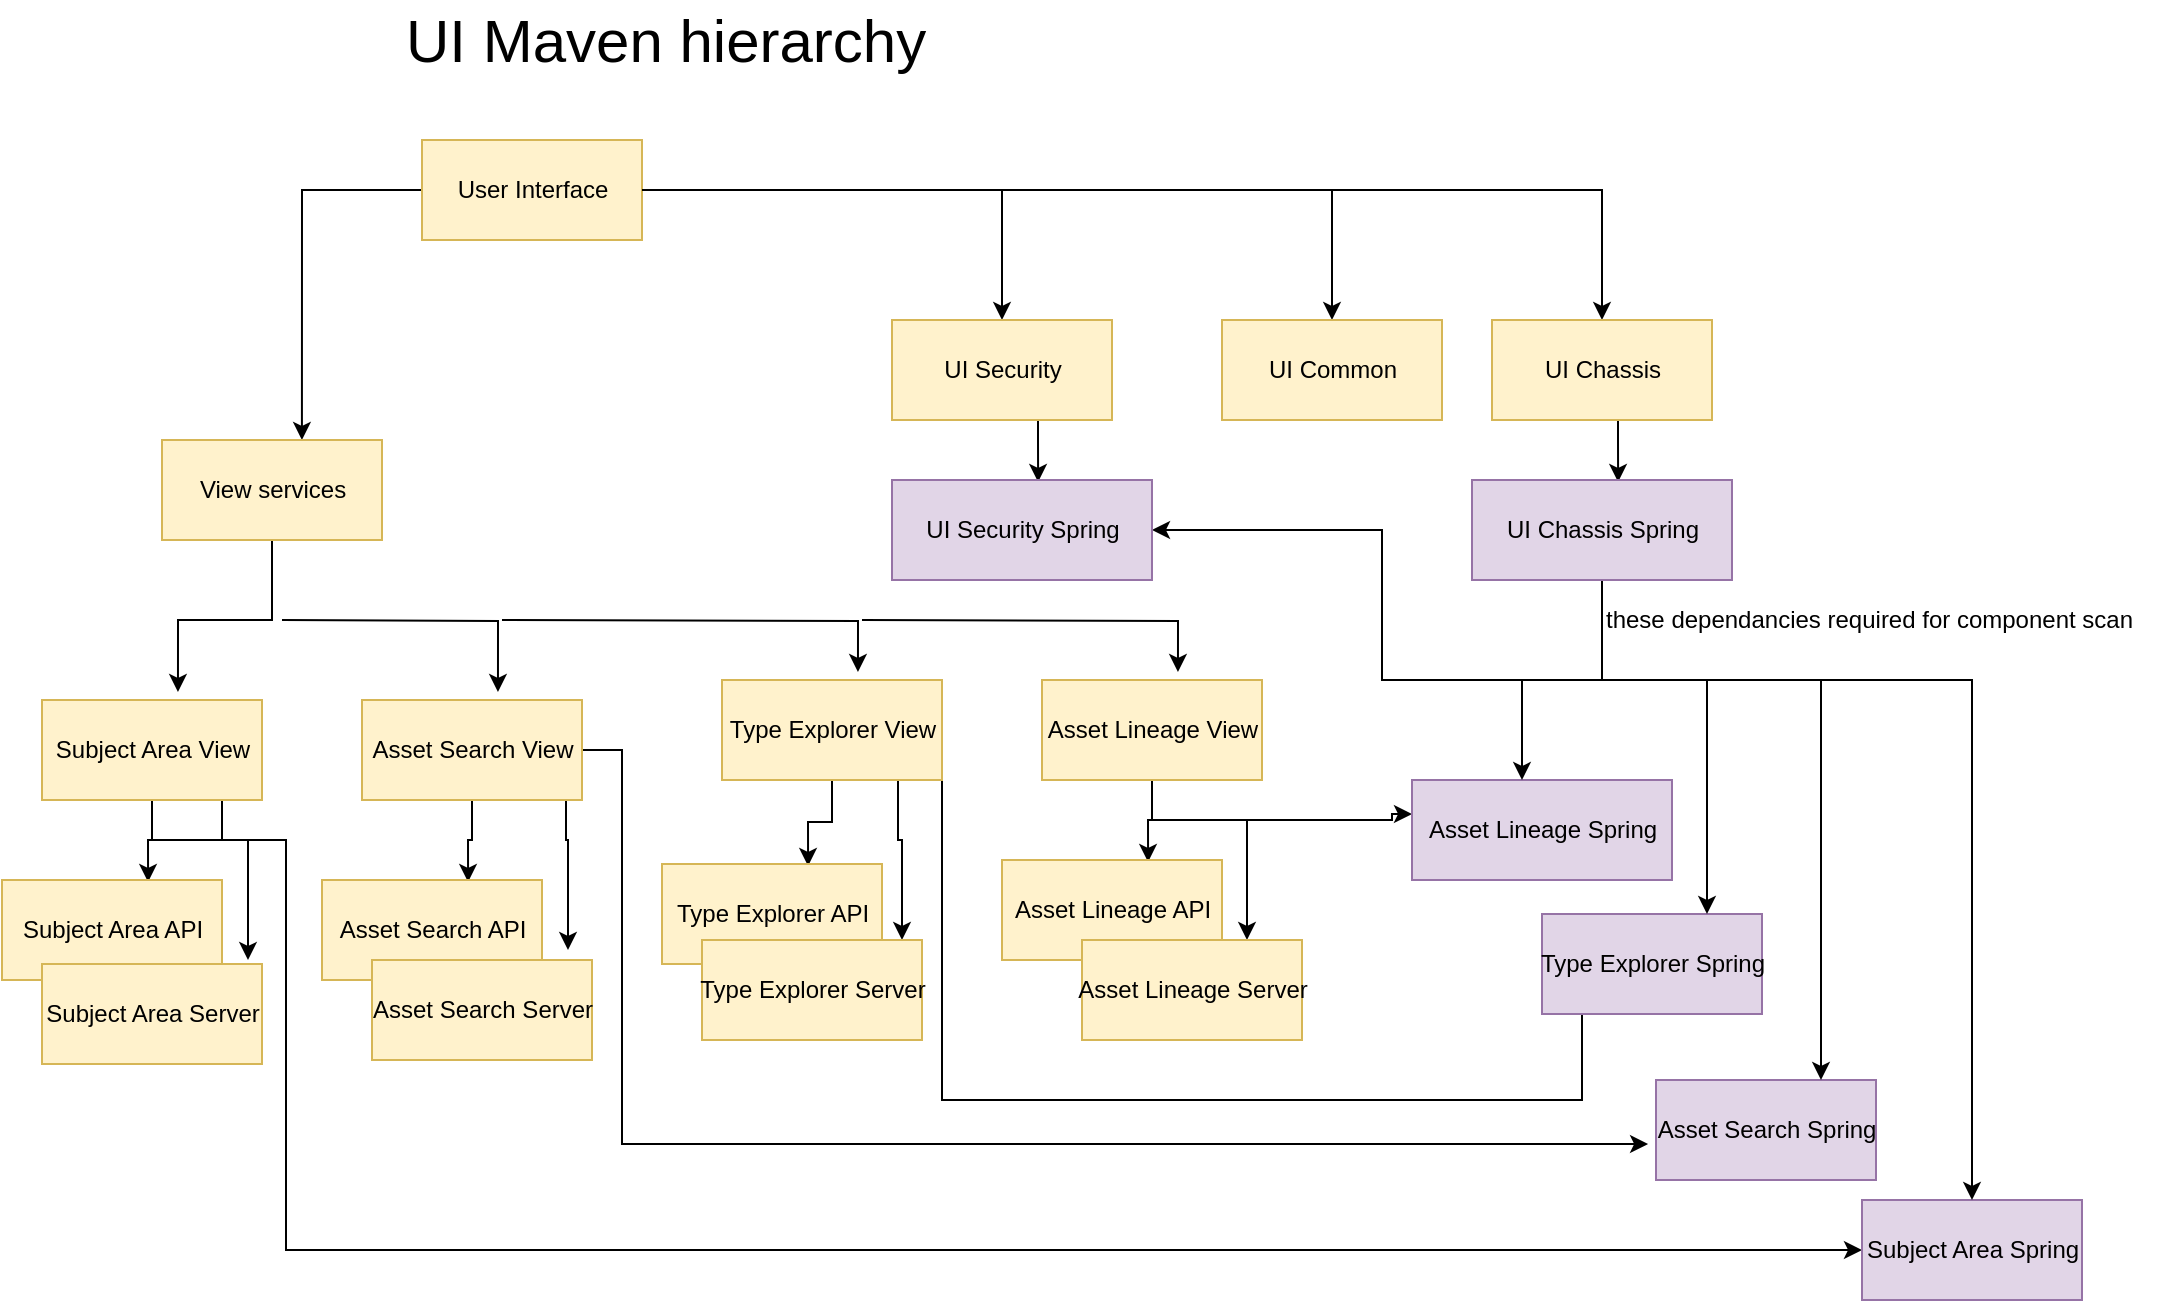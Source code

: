 <mxfile version="12.4.1" type="device" pages="1"><diagram id="cCdJN0Vi08XbOMJH0wpr" name="UI Maven structure"><mxGraphModel dx="1177" dy="667" grid="1" gridSize="10" guides="1" tooltips="1" connect="1" arrows="1" fold="1" page="1" pageScale="1" pageWidth="827" pageHeight="1169" math="0" shadow="0"><root><mxCell id="0"/><mxCell id="1" parent="0"/><mxCell id="w2pd-bVvQ0hf25FuA01k-11" style="edgeStyle=orthogonalEdgeStyle;rounded=0;orthogonalLoop=1;jettySize=auto;html=1;entryX=0.636;entryY=0;entryDx=0;entryDy=0;entryPerimeter=0;" parent="1" source="w2pd-bVvQ0hf25FuA01k-1" target="w2pd-bVvQ0hf25FuA01k-2" edge="1"><mxGeometry relative="1" as="geometry"/></mxCell><mxCell id="w2pd-bVvQ0hf25FuA01k-42" style="edgeStyle=orthogonalEdgeStyle;rounded=0;orthogonalLoop=1;jettySize=auto;html=1;entryX=0.5;entryY=0;entryDx=0;entryDy=0;" parent="1" source="w2pd-bVvQ0hf25FuA01k-1" target="w2pd-bVvQ0hf25FuA01k-40" edge="1"><mxGeometry relative="1" as="geometry"/></mxCell><mxCell id="w2pd-bVvQ0hf25FuA01k-49" style="edgeStyle=orthogonalEdgeStyle;rounded=0;orthogonalLoop=1;jettySize=auto;html=1;" parent="1" source="w2pd-bVvQ0hf25FuA01k-1" target="w2pd-bVvQ0hf25FuA01k-48" edge="1"><mxGeometry relative="1" as="geometry"/></mxCell><mxCell id="w2pd-bVvQ0hf25FuA01k-1" value="User Interface" style="html=1;fillColor=#fff2cc;strokeColor=#d6b656;" parent="1" vertex="1"><mxGeometry x="210" y="80" width="110" height="50" as="geometry"/></mxCell><mxCell id="w2pd-bVvQ0hf25FuA01k-10" style="edgeStyle=orthogonalEdgeStyle;rounded=0;orthogonalLoop=1;jettySize=auto;html=1;entryX=0.618;entryY=-0.08;entryDx=0;entryDy=0;entryPerimeter=0;" parent="1" source="w2pd-bVvQ0hf25FuA01k-2" target="w2pd-bVvQ0hf25FuA01k-3" edge="1"><mxGeometry relative="1" as="geometry"/></mxCell><mxCell id="w2pd-bVvQ0hf25FuA01k-2" value="View services" style="html=1;fillColor=#fff2cc;strokeColor=#d6b656;" parent="1" vertex="1"><mxGeometry x="80" y="230" width="110" height="50" as="geometry"/></mxCell><mxCell id="w2pd-bVvQ0hf25FuA01k-12" style="edgeStyle=orthogonalEdgeStyle;rounded=0;orthogonalLoop=1;jettySize=auto;html=1;entryX=0.664;entryY=0.02;entryDx=0;entryDy=0;entryPerimeter=0;" parent="1" source="w2pd-bVvQ0hf25FuA01k-3" target="w2pd-bVvQ0hf25FuA01k-5" edge="1"><mxGeometry relative="1" as="geometry"/></mxCell><mxCell id="w2pd-bVvQ0hf25FuA01k-13" style="edgeStyle=orthogonalEdgeStyle;rounded=0;orthogonalLoop=1;jettySize=auto;html=1;" parent="1" source="w2pd-bVvQ0hf25FuA01k-3" edge="1"><mxGeometry relative="1" as="geometry"><mxPoint x="123" y="490" as="targetPoint"/><Array as="points"><mxPoint x="110" y="430"/><mxPoint x="123" y="430"/></Array></mxGeometry></mxCell><mxCell id="w2pd-bVvQ0hf25FuA01k-14" style="edgeStyle=orthogonalEdgeStyle;rounded=0;orthogonalLoop=1;jettySize=auto;html=1;entryX=0;entryY=0.5;entryDx=0;entryDy=0;" parent="1" source="w2pd-bVvQ0hf25FuA01k-3" target="w2pd-bVvQ0hf25FuA01k-7" edge="1"><mxGeometry relative="1" as="geometry"><mxPoint x="142" y="520" as="targetPoint"/><Array as="points"><mxPoint x="75" y="430"/><mxPoint x="142" y="430"/><mxPoint x="142" y="635"/></Array></mxGeometry></mxCell><mxCell id="w2pd-bVvQ0hf25FuA01k-3" value="Subject Area View" style="html=1;fillColor=#fff2cc;strokeColor=#d6b656;" parent="1" vertex="1"><mxGeometry x="20" y="360" width="110" height="50" as="geometry"/></mxCell><mxCell id="w2pd-bVvQ0hf25FuA01k-5" value="Subject Area API" style="html=1;fillColor=#fff2cc;strokeColor=#d6b656;" parent="1" vertex="1"><mxGeometry y="450" width="110" height="50" as="geometry"/></mxCell><mxCell id="w2pd-bVvQ0hf25FuA01k-6" value="Subject Area Server" style="html=1;fillColor=#fff2cc;strokeColor=#d6b656;" parent="1" vertex="1"><mxGeometry x="20" y="492" width="110" height="50" as="geometry"/></mxCell><mxCell id="w2pd-bVvQ0hf25FuA01k-7" value="Subject Area Spring" style="html=1;fillColor=#e1d5e7;strokeColor=#9673a6;" parent="1" vertex="1"><mxGeometry x="930" y="610" width="110" height="50" as="geometry"/></mxCell><mxCell id="w2pd-bVvQ0hf25FuA01k-16" style="edgeStyle=orthogonalEdgeStyle;rounded=0;orthogonalLoop=1;jettySize=auto;html=1;entryX=0.618;entryY=-0.08;entryDx=0;entryDy=0;entryPerimeter=0;" parent="1" target="w2pd-bVvQ0hf25FuA01k-20" edge="1"><mxGeometry relative="1" as="geometry"><mxPoint x="140" y="320" as="sourcePoint"/></mxGeometry></mxCell><mxCell id="w2pd-bVvQ0hf25FuA01k-17" style="edgeStyle=orthogonalEdgeStyle;rounded=0;orthogonalLoop=1;jettySize=auto;html=1;entryX=0.664;entryY=0.02;entryDx=0;entryDy=0;entryPerimeter=0;" parent="1" source="w2pd-bVvQ0hf25FuA01k-20" target="w2pd-bVvQ0hf25FuA01k-21" edge="1"><mxGeometry relative="1" as="geometry"/></mxCell><mxCell id="w2pd-bVvQ0hf25FuA01k-18" style="edgeStyle=orthogonalEdgeStyle;rounded=0;orthogonalLoop=1;jettySize=auto;html=1;entryX=0.882;entryY=-0.1;entryDx=0;entryDy=0;entryPerimeter=0;" parent="1" source="w2pd-bVvQ0hf25FuA01k-20" target="w2pd-bVvQ0hf25FuA01k-22" edge="1"><mxGeometry relative="1" as="geometry"><Array as="points"><mxPoint x="282" y="430"/><mxPoint x="283" y="430"/></Array><mxPoint x="283" y="480" as="targetPoint"/></mxGeometry></mxCell><mxCell id="w2pd-bVvQ0hf25FuA01k-52" style="edgeStyle=orthogonalEdgeStyle;rounded=0;orthogonalLoop=1;jettySize=auto;html=1;entryX=-0.036;entryY=0.64;entryDx=0;entryDy=0;entryPerimeter=0;" parent="1" source="w2pd-bVvQ0hf25FuA01k-20" target="w2pd-bVvQ0hf25FuA01k-23" edge="1"><mxGeometry relative="1" as="geometry"><Array as="points"><mxPoint x="310" y="385"/><mxPoint x="310" y="582"/></Array></mxGeometry></mxCell><mxCell id="w2pd-bVvQ0hf25FuA01k-20" value="Asset Search View" style="html=1;fillColor=#fff2cc;strokeColor=#d6b656;" parent="1" vertex="1"><mxGeometry x="180" y="360" width="110" height="50" as="geometry"/></mxCell><mxCell id="w2pd-bVvQ0hf25FuA01k-21" value="Asset Search API" style="html=1;fillColor=#fff2cc;strokeColor=#d6b656;" parent="1" vertex="1"><mxGeometry x="160" y="450" width="110" height="50" as="geometry"/></mxCell><mxCell id="w2pd-bVvQ0hf25FuA01k-22" value="Asset Search Server" style="html=1;fillColor=#fff2cc;strokeColor=#d6b656;" parent="1" vertex="1"><mxGeometry x="185" y="490" width="110" height="50" as="geometry"/></mxCell><mxCell id="w2pd-bVvQ0hf25FuA01k-23" value="Asset Search Spring" style="html=1;fillColor=#e1d5e7;strokeColor=#9673a6;" parent="1" vertex="1"><mxGeometry x="827" y="550" width="110" height="50" as="geometry"/></mxCell><mxCell id="w2pd-bVvQ0hf25FuA01k-24" style="edgeStyle=orthogonalEdgeStyle;rounded=0;orthogonalLoop=1;jettySize=auto;html=1;entryX=0.618;entryY=-0.08;entryDx=0;entryDy=0;entryPerimeter=0;" parent="1" target="w2pd-bVvQ0hf25FuA01k-28" edge="1"><mxGeometry relative="1" as="geometry"><mxPoint x="250" y="320" as="sourcePoint"/></mxGeometry></mxCell><mxCell id="w2pd-bVvQ0hf25FuA01k-25" style="edgeStyle=orthogonalEdgeStyle;rounded=0;orthogonalLoop=1;jettySize=auto;html=1;entryX=0.664;entryY=0.02;entryDx=0;entryDy=0;entryPerimeter=0;" parent="1" source="w2pd-bVvQ0hf25FuA01k-28" target="w2pd-bVvQ0hf25FuA01k-29" edge="1"><mxGeometry relative="1" as="geometry"><Array as="points"><mxPoint x="415" y="421"/><mxPoint x="403" y="421"/></Array></mxGeometry></mxCell><mxCell id="w2pd-bVvQ0hf25FuA01k-26" style="edgeStyle=orthogonalEdgeStyle;rounded=0;orthogonalLoop=1;jettySize=auto;html=1;" parent="1" source="w2pd-bVvQ0hf25FuA01k-28" target="w2pd-bVvQ0hf25FuA01k-30" edge="1"><mxGeometry relative="1" as="geometry"><Array as="points"><mxPoint x="448" y="430"/><mxPoint x="450" y="430"/></Array><mxPoint x="448" y="470" as="targetPoint"/></mxGeometry></mxCell><mxCell id="w2pd-bVvQ0hf25FuA01k-27" style="edgeStyle=orthogonalEdgeStyle;rounded=0;orthogonalLoop=1;jettySize=auto;html=1;entryX=0.818;entryY=0.12;entryDx=0;entryDy=0;entryPerimeter=0;" parent="1" source="w2pd-bVvQ0hf25FuA01k-28" target="w2pd-bVvQ0hf25FuA01k-31" edge="1"><mxGeometry relative="1" as="geometry"><Array as="points"><mxPoint x="470" y="560"/><mxPoint x="790" y="560"/></Array></mxGeometry></mxCell><mxCell id="w2pd-bVvQ0hf25FuA01k-28" value="Type Explorer View" style="html=1;fillColor=#fff2cc;strokeColor=#d6b656;" parent="1" vertex="1"><mxGeometry x="360" y="350" width="110" height="50" as="geometry"/></mxCell><mxCell id="w2pd-bVvQ0hf25FuA01k-29" value="Type Explorer API" style="html=1;fillColor=#fff2cc;strokeColor=#d6b656;" parent="1" vertex="1"><mxGeometry x="330" y="442" width="110" height="50" as="geometry"/></mxCell><mxCell id="w2pd-bVvQ0hf25FuA01k-30" value="Type Explorer Server" style="html=1;fillColor=#fff2cc;strokeColor=#d6b656;" parent="1" vertex="1"><mxGeometry x="350" y="480" width="110" height="50" as="geometry"/></mxCell><mxCell id="w2pd-bVvQ0hf25FuA01k-31" value="Type Explorer Spring" style="html=1;fillColor=#e1d5e7;strokeColor=#9673a6;" parent="1" vertex="1"><mxGeometry x="770" y="467" width="110" height="50" as="geometry"/></mxCell><mxCell id="w2pd-bVvQ0hf25FuA01k-32" style="edgeStyle=orthogonalEdgeStyle;rounded=0;orthogonalLoop=1;jettySize=auto;html=1;entryX=0.618;entryY=-0.08;entryDx=0;entryDy=0;entryPerimeter=0;" parent="1" target="w2pd-bVvQ0hf25FuA01k-36" edge="1"><mxGeometry relative="1" as="geometry"><mxPoint x="430" y="320" as="sourcePoint"/></mxGeometry></mxCell><mxCell id="w2pd-bVvQ0hf25FuA01k-33" style="edgeStyle=orthogonalEdgeStyle;rounded=0;orthogonalLoop=1;jettySize=auto;html=1;entryX=0.664;entryY=0.02;entryDx=0;entryDy=0;entryPerimeter=0;" parent="1" source="w2pd-bVvQ0hf25FuA01k-36" target="w2pd-bVvQ0hf25FuA01k-37" edge="1"><mxGeometry relative="1" as="geometry"/></mxCell><mxCell id="w2pd-bVvQ0hf25FuA01k-34" style="edgeStyle=orthogonalEdgeStyle;rounded=0;orthogonalLoop=1;jettySize=auto;html=1;entryX=0.75;entryY=0;entryDx=0;entryDy=0;" parent="1" source="w2pd-bVvQ0hf25FuA01k-36" target="w2pd-bVvQ0hf25FuA01k-38" edge="1"><mxGeometry relative="1" as="geometry"><Array as="points"><mxPoint x="575" y="420"/><mxPoint x="623" y="420"/></Array></mxGeometry></mxCell><mxCell id="w2pd-bVvQ0hf25FuA01k-35" style="edgeStyle=orthogonalEdgeStyle;rounded=0;orthogonalLoop=1;jettySize=auto;html=1;" parent="1" source="w2pd-bVvQ0hf25FuA01k-36" edge="1"><mxGeometry relative="1" as="geometry"><Array as="points"><mxPoint x="575" y="420"/><mxPoint x="695" y="420"/><mxPoint x="695" y="417"/></Array><mxPoint x="705" y="417" as="targetPoint"/></mxGeometry></mxCell><mxCell id="w2pd-bVvQ0hf25FuA01k-36" value="Asset Lineage View" style="html=1;fillColor=#fff2cc;strokeColor=#d6b656;" parent="1" vertex="1"><mxGeometry x="520" y="350" width="110" height="50" as="geometry"/></mxCell><mxCell id="w2pd-bVvQ0hf25FuA01k-37" value="Asset Lineage API" style="html=1;fillColor=#fff2cc;strokeColor=#d6b656;" parent="1" vertex="1"><mxGeometry x="500" y="440" width="110" height="50" as="geometry"/></mxCell><mxCell id="w2pd-bVvQ0hf25FuA01k-38" value="Asset Lineage Server" style="html=1;fillColor=#fff2cc;strokeColor=#d6b656;" parent="1" vertex="1"><mxGeometry x="540" y="480" width="110" height="50" as="geometry"/></mxCell><mxCell id="w2pd-bVvQ0hf25FuA01k-39" value="Asset Lineage Spring" style="html=1;fillColor=#e1d5e7;strokeColor=#9673a6;" parent="1" vertex="1"><mxGeometry x="705" y="400" width="130" height="50" as="geometry"/></mxCell><mxCell id="w2pd-bVvQ0hf25FuA01k-43" style="edgeStyle=orthogonalEdgeStyle;rounded=0;orthogonalLoop=1;jettySize=auto;html=1;entryX=0.562;entryY=0.02;entryDx=0;entryDy=0;entryPerimeter=0;" parent="1" source="w2pd-bVvQ0hf25FuA01k-40" target="w2pd-bVvQ0hf25FuA01k-41" edge="1"><mxGeometry relative="1" as="geometry"><Array as="points"><mxPoint x="808" y="230"/><mxPoint x="808" y="230"/></Array></mxGeometry></mxCell><mxCell id="w2pd-bVvQ0hf25FuA01k-40" value="UI Chassis" style="html=1;fillColor=#fff2cc;strokeColor=#d6b656;" parent="1" vertex="1"><mxGeometry x="745" y="170" width="110" height="50" as="geometry"/></mxCell><mxCell id="w2pd-bVvQ0hf25FuA01k-53" style="edgeStyle=orthogonalEdgeStyle;rounded=0;orthogonalLoop=1;jettySize=auto;html=1;" parent="1" source="w2pd-bVvQ0hf25FuA01k-41" target="w2pd-bVvQ0hf25FuA01k-39" edge="1"><mxGeometry relative="1" as="geometry"><Array as="points"><mxPoint x="800" y="350"/><mxPoint x="760" y="350"/></Array></mxGeometry></mxCell><mxCell id="w2pd-bVvQ0hf25FuA01k-54" style="edgeStyle=orthogonalEdgeStyle;rounded=0;orthogonalLoop=1;jettySize=auto;html=1;entryX=0.75;entryY=0;entryDx=0;entryDy=0;" parent="1" source="w2pd-bVvQ0hf25FuA01k-41" target="w2pd-bVvQ0hf25FuA01k-31" edge="1"><mxGeometry relative="1" as="geometry"><Array as="points"><mxPoint x="800" y="350"/><mxPoint x="853" y="350"/></Array></mxGeometry></mxCell><mxCell id="w2pd-bVvQ0hf25FuA01k-55" style="edgeStyle=orthogonalEdgeStyle;rounded=0;orthogonalLoop=1;jettySize=auto;html=1;entryX=0.75;entryY=0;entryDx=0;entryDy=0;" parent="1" source="w2pd-bVvQ0hf25FuA01k-41" target="w2pd-bVvQ0hf25FuA01k-23" edge="1"><mxGeometry relative="1" as="geometry"><Array as="points"><mxPoint x="800" y="350"/><mxPoint x="910" y="350"/></Array></mxGeometry></mxCell><mxCell id="w2pd-bVvQ0hf25FuA01k-56" style="edgeStyle=orthogonalEdgeStyle;rounded=0;orthogonalLoop=1;jettySize=auto;html=1;" parent="1" source="w2pd-bVvQ0hf25FuA01k-41" target="w2pd-bVvQ0hf25FuA01k-7" edge="1"><mxGeometry relative="1" as="geometry"><Array as="points"><mxPoint x="800" y="350"/><mxPoint x="985" y="350"/></Array></mxGeometry></mxCell><mxCell id="w2pd-bVvQ0hf25FuA01k-58" style="edgeStyle=orthogonalEdgeStyle;rounded=0;orthogonalLoop=1;jettySize=auto;html=1;" parent="1" target="w2pd-bVvQ0hf25FuA01k-47" edge="1"><mxGeometry relative="1" as="geometry"><mxPoint x="800" y="350" as="sourcePoint"/><Array as="points"><mxPoint x="690" y="350"/><mxPoint x="690" y="275"/></Array></mxGeometry></mxCell><mxCell id="w2pd-bVvQ0hf25FuA01k-41" value="UI Chassis Spring" style="html=1;fillColor=#e1d5e7;strokeColor=#9673a6;" parent="1" vertex="1"><mxGeometry x="735" y="250" width="130" height="50" as="geometry"/></mxCell><mxCell id="w2pd-bVvQ0hf25FuA01k-44" style="edgeStyle=orthogonalEdgeStyle;rounded=0;orthogonalLoop=1;jettySize=auto;html=1;entryX=0.5;entryY=0;entryDx=0;entryDy=0;exitX=1;exitY=0.5;exitDx=0;exitDy=0;" parent="1" source="w2pd-bVvQ0hf25FuA01k-1" target="w2pd-bVvQ0hf25FuA01k-46" edge="1"><mxGeometry relative="1" as="geometry"><mxPoint x="445" y="130" as="sourcePoint"/></mxGeometry></mxCell><mxCell id="w2pd-bVvQ0hf25FuA01k-45" style="edgeStyle=orthogonalEdgeStyle;rounded=0;orthogonalLoop=1;jettySize=auto;html=1;entryX=0.562;entryY=0.02;entryDx=0;entryDy=0;entryPerimeter=0;" parent="1" source="w2pd-bVvQ0hf25FuA01k-46" target="w2pd-bVvQ0hf25FuA01k-47" edge="1"><mxGeometry relative="1" as="geometry"><Array as="points"><mxPoint x="518" y="230"/><mxPoint x="518" y="230"/></Array></mxGeometry></mxCell><mxCell id="w2pd-bVvQ0hf25FuA01k-46" value="UI Security" style="html=1;fillColor=#fff2cc;strokeColor=#d6b656;" parent="1" vertex="1"><mxGeometry x="445" y="170" width="110" height="50" as="geometry"/></mxCell><mxCell id="w2pd-bVvQ0hf25FuA01k-47" value="UI Security Spring" style="html=1;fillColor=#e1d5e7;strokeColor=#9673a6;" parent="1" vertex="1"><mxGeometry x="445" y="250" width="130" height="50" as="geometry"/></mxCell><mxCell id="w2pd-bVvQ0hf25FuA01k-48" value="UI Common" style="html=1;fillColor=#fff2cc;strokeColor=#d6b656;" parent="1" vertex="1"><mxGeometry x="610" y="170" width="110" height="50" as="geometry"/></mxCell><mxCell id="w2pd-bVvQ0hf25FuA01k-50" value="&lt;font style=&quot;font-size: 30px&quot;&gt;UI Maven hierarchy&lt;/font&gt;" style="text;html=1;resizable=0;points=[];autosize=1;align=left;verticalAlign=top;spacingTop=-4;" parent="1" vertex="1"><mxGeometry x="200" y="10" width="280" height="20" as="geometry"/></mxCell><mxCell id="w2pd-bVvQ0hf25FuA01k-57" value="these dependancies required for component scan&amp;nbsp;" style="text;html=1;resizable=0;points=[];autosize=1;align=left;verticalAlign=top;spacingTop=-4;" parent="1" vertex="1"><mxGeometry x="800" y="310" width="280" height="20" as="geometry"/></mxCell></root></mxGraphModel></diagram></mxfile>